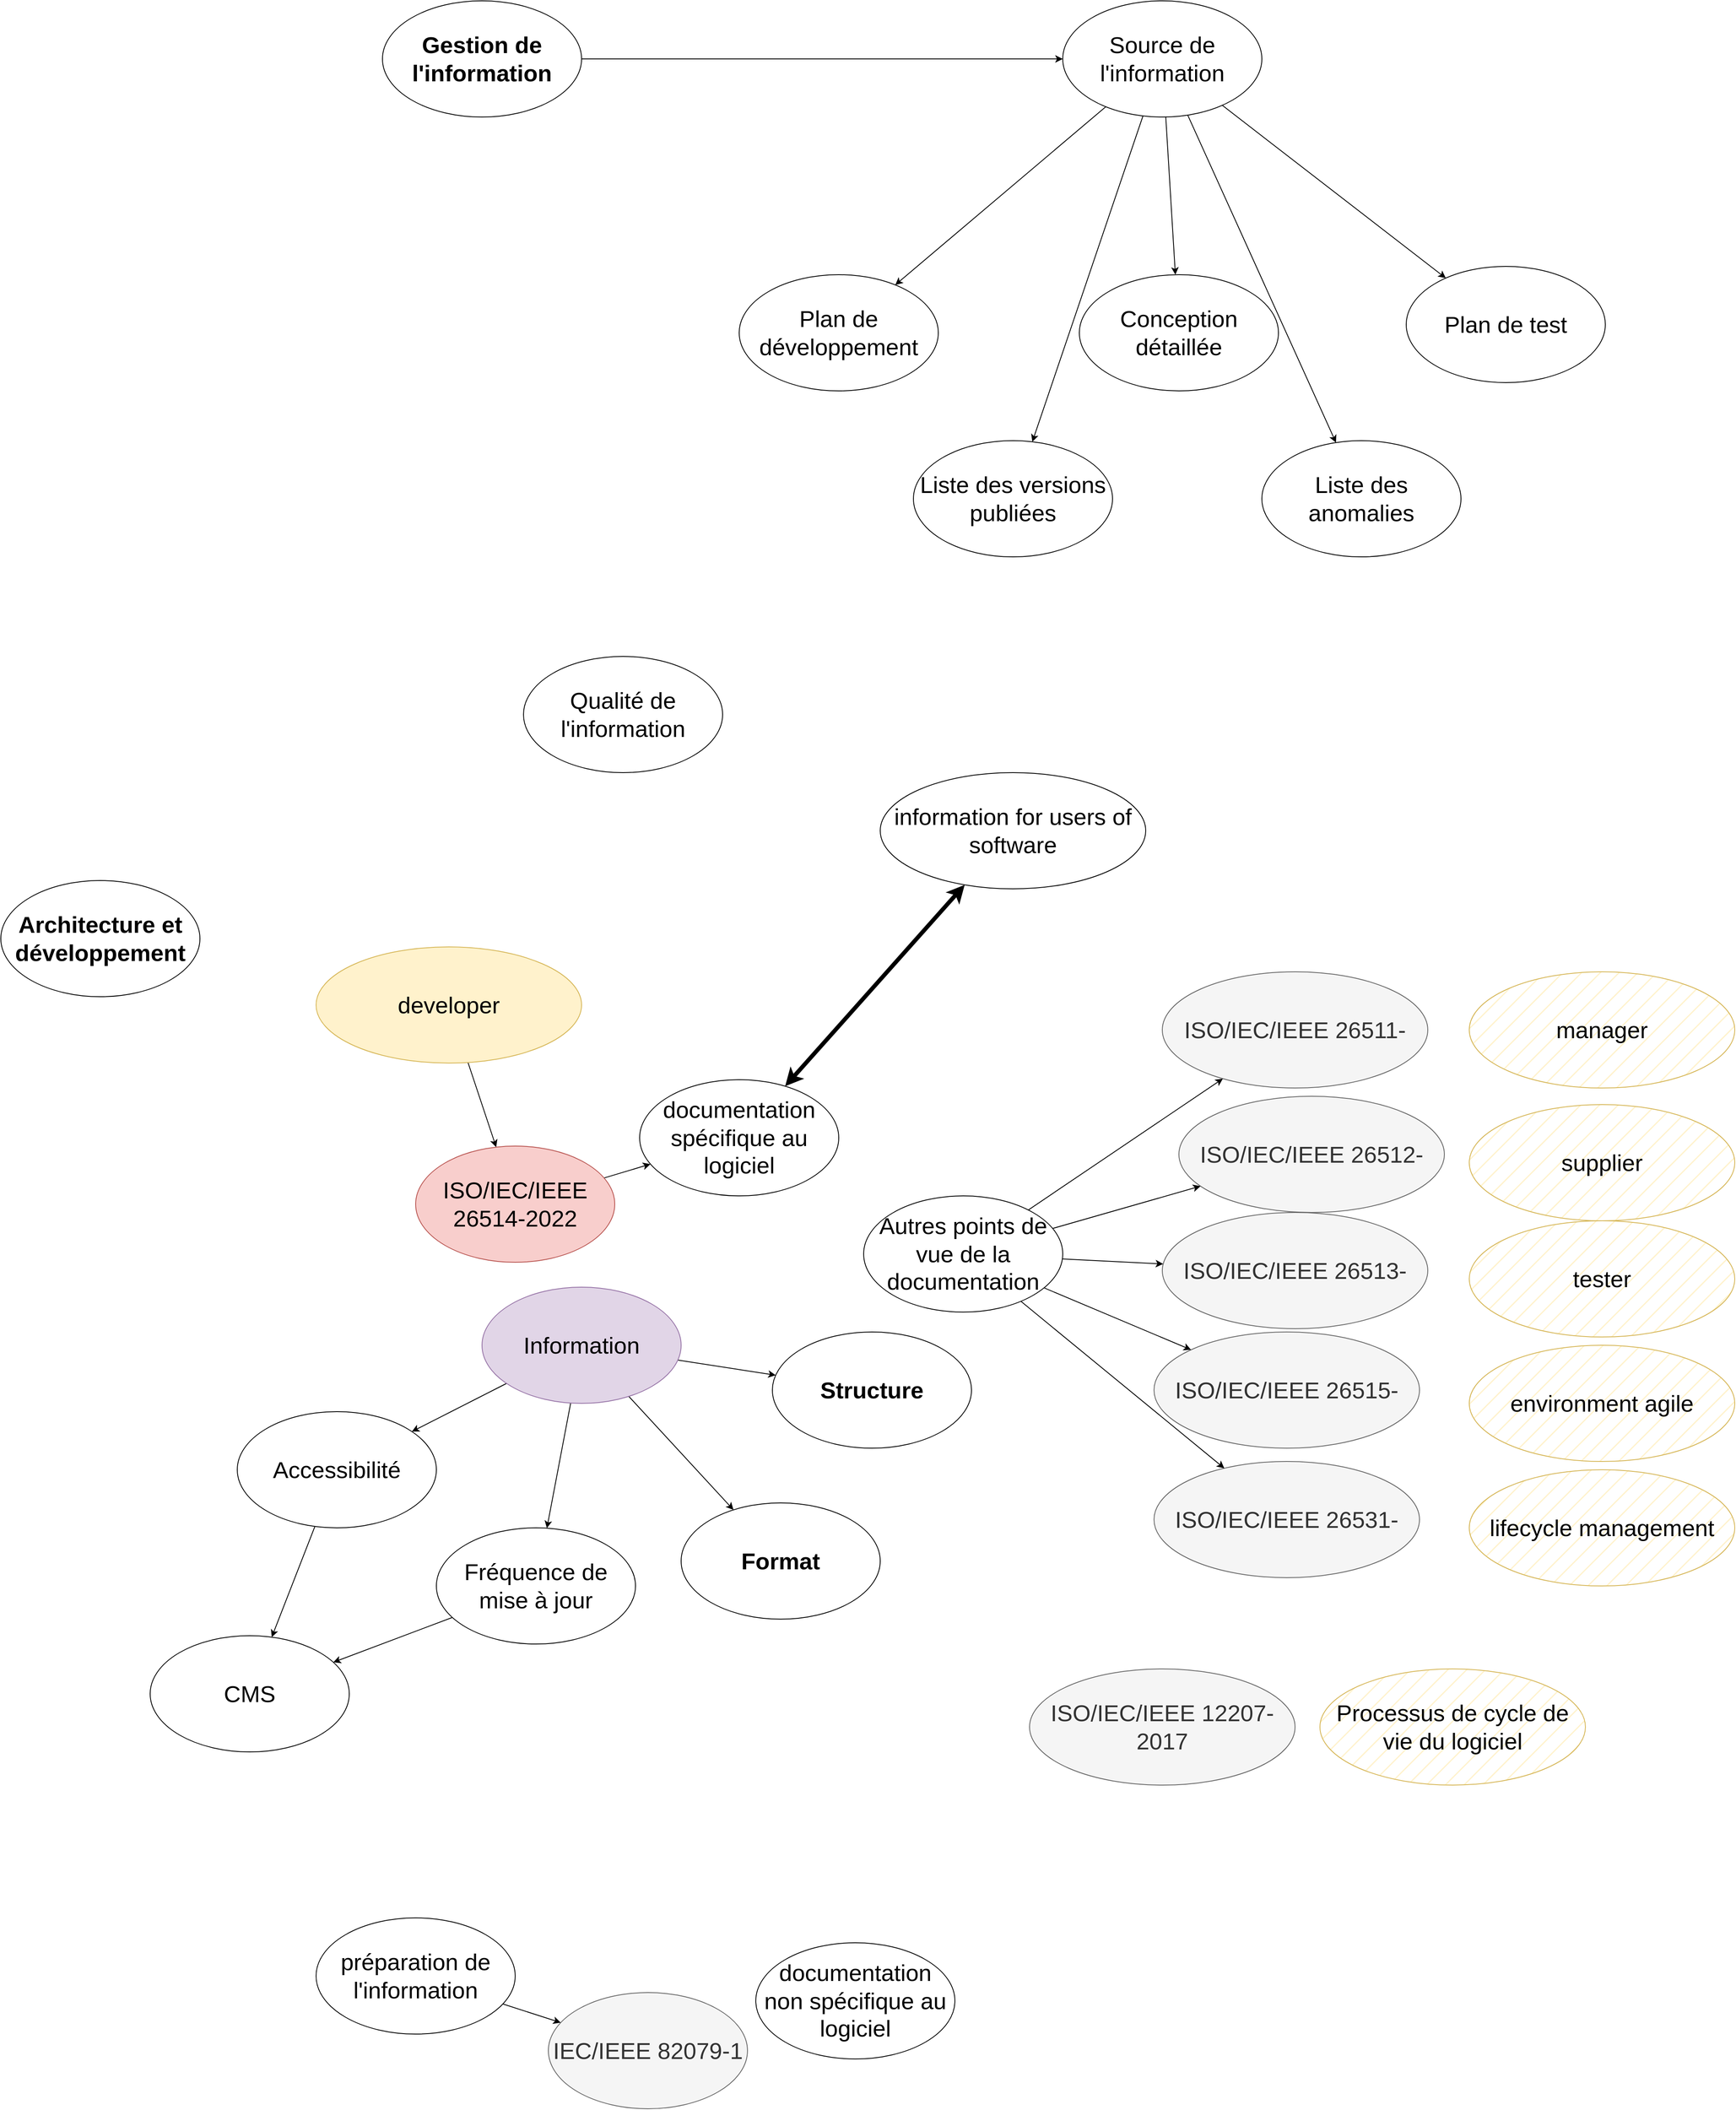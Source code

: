 <mxfile version="26.0.4">
  <diagram name="Page-1" id="BIDaeY3QTPUU3SY5W4b0">
    <mxGraphModel dx="3200" dy="4325" grid="1" gridSize="10" guides="1" tooltips="1" connect="1" arrows="1" fold="1" page="1" pageScale="1" pageWidth="1169" pageHeight="827" math="0" shadow="0">
      <root>
        <mxCell id="0" />
        <mxCell id="1" parent="0" />
        <mxCell id="pOz3Xbr77kyRt1sYzAAJ-1" value="Architecture et développement" style="ellipse;whiteSpace=wrap;html=1;strokeColor=default;align=center;verticalAlign=middle;fontFamily=Helvetica;fontSize=28;fontColor=default;fillColor=default;fontStyle=1" parent="1" vertex="1">
          <mxGeometry x="-60" y="-130" width="240" height="140" as="geometry" />
        </mxCell>
        <mxCell id="pOz3Xbr77kyRt1sYzAAJ-2" value="Qualité de l&#39;information" style="ellipse;whiteSpace=wrap;html=1;strokeColor=default;align=center;verticalAlign=middle;fontFamily=Helvetica;fontSize=28;fontColor=default;fillColor=default;" parent="1" vertex="1">
          <mxGeometry x="570" y="-400" width="240" height="140" as="geometry" />
        </mxCell>
        <mxCell id="3t2eln8wta4C8ZP0yIUS-1" value="Structure" style="ellipse;whiteSpace=wrap;html=1;fontSize=28;fontStyle=1" vertex="1" parent="1">
          <mxGeometry x="870" y="414" width="240" height="140" as="geometry" />
        </mxCell>
        <mxCell id="3t2eln8wta4C8ZP0yIUS-2" value="Format" style="ellipse;whiteSpace=wrap;html=1;strokeColor=default;align=center;verticalAlign=middle;fontFamily=Helvetica;fontSize=28;fontColor=default;fillColor=default;fontStyle=1" vertex="1" parent="1">
          <mxGeometry x="760" y="620" width="240" height="140" as="geometry" />
        </mxCell>
        <mxCell id="3t2eln8wta4C8ZP0yIUS-4" style="rounded=0;orthogonalLoop=1;jettySize=auto;html=1;" edge="1" parent="1" source="3t2eln8wta4C8ZP0yIUS-3" target="3t2eln8wta4C8ZP0yIUS-1">
          <mxGeometry relative="1" as="geometry" />
        </mxCell>
        <mxCell id="3t2eln8wta4C8ZP0yIUS-5" style="rounded=0;orthogonalLoop=1;jettySize=auto;html=1;" edge="1" parent="1" source="3t2eln8wta4C8ZP0yIUS-3" target="3t2eln8wta4C8ZP0yIUS-2">
          <mxGeometry relative="1" as="geometry" />
        </mxCell>
        <mxCell id="3t2eln8wta4C8ZP0yIUS-28" style="rounded=0;orthogonalLoop=1;jettySize=auto;html=1;" edge="1" parent="1" source="3t2eln8wta4C8ZP0yIUS-3" target="3t2eln8wta4C8ZP0yIUS-27">
          <mxGeometry relative="1" as="geometry" />
        </mxCell>
        <mxCell id="3t2eln8wta4C8ZP0yIUS-29" style="rounded=0;orthogonalLoop=1;jettySize=auto;html=1;" edge="1" parent="1" source="3t2eln8wta4C8ZP0yIUS-3" target="3t2eln8wta4C8ZP0yIUS-26">
          <mxGeometry relative="1" as="geometry" />
        </mxCell>
        <mxCell id="3t2eln8wta4C8ZP0yIUS-3" value="Information" style="ellipse;whiteSpace=wrap;html=1;strokeColor=#9673a6;align=center;verticalAlign=middle;fontFamily=Helvetica;fontSize=28;fillColor=#e1d5e7;" vertex="1" parent="1">
          <mxGeometry x="520" y="360" width="240" height="140" as="geometry" />
        </mxCell>
        <mxCell id="3t2eln8wta4C8ZP0yIUS-51" style="rounded=0;orthogonalLoop=1;jettySize=auto;html=1;exitX=1;exitY=0.5;exitDx=0;exitDy=0;" edge="1" parent="1" source="3t2eln8wta4C8ZP0yIUS-6" target="3t2eln8wta4C8ZP0yIUS-49">
          <mxGeometry relative="1" as="geometry" />
        </mxCell>
        <mxCell id="3t2eln8wta4C8ZP0yIUS-6" value="Gestion de l&#39;information" style="ellipse;whiteSpace=wrap;html=1;strokeColor=default;align=center;verticalAlign=middle;fontFamily=Helvetica;fontSize=28;fontColor=default;fillColor=default;fontStyle=1" vertex="1" parent="1">
          <mxGeometry x="400" y="-1190" width="240" height="140" as="geometry" />
        </mxCell>
        <mxCell id="3t2eln8wta4C8ZP0yIUS-7" value="IEC/IEEE 82079-1" style="ellipse;whiteSpace=wrap;html=1;strokeColor=#666666;align=center;verticalAlign=middle;fontFamily=Helvetica;fontSize=28;fontColor=#333333;fillColor=#f5f5f5;" vertex="1" parent="1">
          <mxGeometry x="600" y="1210" width="240" height="140" as="geometry" />
        </mxCell>
        <mxCell id="3t2eln8wta4C8ZP0yIUS-9" style="rounded=0;orthogonalLoop=1;jettySize=auto;html=1;" edge="1" parent="1" source="3t2eln8wta4C8ZP0yIUS-8" target="3t2eln8wta4C8ZP0yIUS-7">
          <mxGeometry relative="1" as="geometry" />
        </mxCell>
        <mxCell id="3t2eln8wta4C8ZP0yIUS-8" value="préparation de l&#39;information" style="ellipse;whiteSpace=wrap;html=1;strokeColor=default;align=center;verticalAlign=middle;fontFamily=Helvetica;fontSize=28;fontColor=default;fillColor=default;" vertex="1" parent="1">
          <mxGeometry x="320" y="1120" width="240" height="140" as="geometry" />
        </mxCell>
        <mxCell id="3t2eln8wta4C8ZP0yIUS-10" value="documentation non spécifique au logiciel" style="ellipse;whiteSpace=wrap;html=1;strokeColor=default;align=center;verticalAlign=middle;fontFamily=Helvetica;fontSize=28;fontColor=default;fillColor=default;" vertex="1" parent="1">
          <mxGeometry x="850" y="1150" width="240" height="140" as="geometry" />
        </mxCell>
        <mxCell id="3t2eln8wta4C8ZP0yIUS-13" style="rounded=0;orthogonalLoop=1;jettySize=auto;html=1;" edge="1" parent="1" source="3t2eln8wta4C8ZP0yIUS-11" target="3t2eln8wta4C8ZP0yIUS-12">
          <mxGeometry relative="1" as="geometry" />
        </mxCell>
        <mxCell id="3t2eln8wta4C8ZP0yIUS-11" value="ISO/IEC/IEEE 26514-2022" style="ellipse;whiteSpace=wrap;html=1;strokeColor=#b85450;align=center;verticalAlign=middle;fontFamily=Helvetica;fontSize=28;fillColor=#f8cecc;" vertex="1" parent="1">
          <mxGeometry x="440" y="190" width="240" height="140" as="geometry" />
        </mxCell>
        <mxCell id="3t2eln8wta4C8ZP0yIUS-12" value="documentation spécifique au logiciel" style="ellipse;whiteSpace=wrap;html=1;strokeColor=default;align=center;verticalAlign=middle;fontFamily=Helvetica;fontSize=28;fontColor=default;fillColor=default;" vertex="1" parent="1">
          <mxGeometry x="710" y="110" width="240" height="140" as="geometry" />
        </mxCell>
        <mxCell id="3t2eln8wta4C8ZP0yIUS-14" value="ISO/IEC/IEEE 26511-" style="ellipse;whiteSpace=wrap;html=1;strokeColor=#666666;align=center;verticalAlign=middle;fontFamily=Helvetica;fontSize=28;fontColor=#333333;fillColor=#f5f5f5;" vertex="1" parent="1">
          <mxGeometry x="1340" y="-20" width="320" height="140" as="geometry" />
        </mxCell>
        <mxCell id="3t2eln8wta4C8ZP0yIUS-15" value="ISO/IEC/IEEE 26512-" style="ellipse;whiteSpace=wrap;html=1;strokeColor=#666666;align=center;verticalAlign=middle;fontFamily=Helvetica;fontSize=28;fontColor=#333333;fillColor=#f5f5f5;" vertex="1" parent="1">
          <mxGeometry x="1360" y="130" width="320" height="140" as="geometry" />
        </mxCell>
        <mxCell id="3t2eln8wta4C8ZP0yIUS-16" value="ISO/IEC/IEEE 26513-" style="ellipse;whiteSpace=wrap;html=1;strokeColor=#666666;align=center;verticalAlign=middle;fontFamily=Helvetica;fontSize=28;fontColor=#333333;fillColor=#f5f5f5;" vertex="1" parent="1">
          <mxGeometry x="1340" y="270" width="320" height="140" as="geometry" />
        </mxCell>
        <mxCell id="3t2eln8wta4C8ZP0yIUS-17" value="ISO/IEC/IEEE 26515-" style="ellipse;whiteSpace=wrap;html=1;strokeColor=#666666;align=center;verticalAlign=middle;fontFamily=Helvetica;fontSize=28;fontColor=#333333;fillColor=#f5f5f5;" vertex="1" parent="1">
          <mxGeometry x="1330" y="414" width="320" height="140" as="geometry" />
        </mxCell>
        <mxCell id="3t2eln8wta4C8ZP0yIUS-18" value="ISO/IEC/IEEE 26531-" style="ellipse;whiteSpace=wrap;html=1;strokeColor=#666666;align=center;verticalAlign=middle;fontFamily=Helvetica;fontSize=28;fontColor=#333333;fillColor=#f5f5f5;" vertex="1" parent="1">
          <mxGeometry x="1330" y="570" width="320" height="140" as="geometry" />
        </mxCell>
        <mxCell id="3t2eln8wta4C8ZP0yIUS-20" style="rounded=0;orthogonalLoop=1;jettySize=auto;html=1;" edge="1" parent="1" source="3t2eln8wta4C8ZP0yIUS-19" target="3t2eln8wta4C8ZP0yIUS-14">
          <mxGeometry relative="1" as="geometry" />
        </mxCell>
        <mxCell id="3t2eln8wta4C8ZP0yIUS-21" style="rounded=0;orthogonalLoop=1;jettySize=auto;html=1;strokeColor=default;align=center;verticalAlign=middle;fontFamily=Helvetica;fontSize=11;fontColor=default;labelBackgroundColor=default;endArrow=classic;" edge="1" parent="1" source="3t2eln8wta4C8ZP0yIUS-19" target="3t2eln8wta4C8ZP0yIUS-15">
          <mxGeometry relative="1" as="geometry" />
        </mxCell>
        <mxCell id="3t2eln8wta4C8ZP0yIUS-22" style="rounded=0;orthogonalLoop=1;jettySize=auto;html=1;strokeColor=default;align=center;verticalAlign=middle;fontFamily=Helvetica;fontSize=11;fontColor=default;labelBackgroundColor=default;endArrow=classic;" edge="1" parent="1" source="3t2eln8wta4C8ZP0yIUS-19" target="3t2eln8wta4C8ZP0yIUS-16">
          <mxGeometry relative="1" as="geometry" />
        </mxCell>
        <mxCell id="3t2eln8wta4C8ZP0yIUS-23" style="rounded=0;orthogonalLoop=1;jettySize=auto;html=1;" edge="1" parent="1" source="3t2eln8wta4C8ZP0yIUS-19" target="3t2eln8wta4C8ZP0yIUS-17">
          <mxGeometry relative="1" as="geometry" />
        </mxCell>
        <mxCell id="3t2eln8wta4C8ZP0yIUS-24" style="rounded=0;orthogonalLoop=1;jettySize=auto;html=1;strokeColor=default;align=center;verticalAlign=middle;fontFamily=Helvetica;fontSize=11;fontColor=default;labelBackgroundColor=default;endArrow=classic;" edge="1" parent="1" source="3t2eln8wta4C8ZP0yIUS-19" target="3t2eln8wta4C8ZP0yIUS-18">
          <mxGeometry relative="1" as="geometry" />
        </mxCell>
        <mxCell id="3t2eln8wta4C8ZP0yIUS-19" value="Autres points de vue de la documentation" style="ellipse;whiteSpace=wrap;html=1;fontSize=28;" vertex="1" parent="1">
          <mxGeometry x="980" y="250" width="240" height="140" as="geometry" />
        </mxCell>
        <mxCell id="3t2eln8wta4C8ZP0yIUS-25" value="CMS" style="ellipse;whiteSpace=wrap;html=1;strokeColor=default;align=center;verticalAlign=middle;fontFamily=Helvetica;fontSize=28;fontColor=default;fillColor=default;" vertex="1" parent="1">
          <mxGeometry x="120" y="780" width="240" height="140" as="geometry" />
        </mxCell>
        <mxCell id="3t2eln8wta4C8ZP0yIUS-30" style="rounded=0;orthogonalLoop=1;jettySize=auto;html=1;" edge="1" parent="1" source="3t2eln8wta4C8ZP0yIUS-26" target="3t2eln8wta4C8ZP0yIUS-25">
          <mxGeometry relative="1" as="geometry" />
        </mxCell>
        <mxCell id="3t2eln8wta4C8ZP0yIUS-26" value="Fréquence de mise à jour" style="ellipse;whiteSpace=wrap;html=1;strokeColor=default;align=center;verticalAlign=middle;fontFamily=Helvetica;fontSize=28;fontColor=default;fillColor=default;" vertex="1" parent="1">
          <mxGeometry x="465" y="650" width="240" height="140" as="geometry" />
        </mxCell>
        <mxCell id="3t2eln8wta4C8ZP0yIUS-31" style="rounded=0;orthogonalLoop=1;jettySize=auto;html=1;" edge="1" parent="1" source="3t2eln8wta4C8ZP0yIUS-27" target="3t2eln8wta4C8ZP0yIUS-25">
          <mxGeometry relative="1" as="geometry" />
        </mxCell>
        <mxCell id="3t2eln8wta4C8ZP0yIUS-27" value="Accessibilité" style="ellipse;whiteSpace=wrap;html=1;strokeColor=default;align=center;verticalAlign=middle;fontFamily=Helvetica;fontSize=28;fontColor=default;fillColor=default;" vertex="1" parent="1">
          <mxGeometry x="225" y="510" width="240" height="140" as="geometry" />
        </mxCell>
        <mxCell id="3t2eln8wta4C8ZP0yIUS-32" value="manager" style="ellipse;whiteSpace=wrap;html=1;strokeColor=#d6b656;align=center;verticalAlign=middle;fontFamily=Helvetica;fontSize=28;fillColor=#fff2cc;fillStyle=hatch;" vertex="1" parent="1">
          <mxGeometry x="1710" y="-20" width="320" height="140" as="geometry" />
        </mxCell>
        <mxCell id="3t2eln8wta4C8ZP0yIUS-33" value="supplier" style="ellipse;whiteSpace=wrap;html=1;strokeColor=#d6b656;align=center;verticalAlign=middle;fontFamily=Helvetica;fontSize=28;fillColor=#fff2cc;fillStyle=hatch;" vertex="1" parent="1">
          <mxGeometry x="1710" y="140" width="320" height="140" as="geometry" />
        </mxCell>
        <mxCell id="3t2eln8wta4C8ZP0yIUS-34" value="tester" style="ellipse;whiteSpace=wrap;html=1;strokeColor=#d6b656;align=center;verticalAlign=middle;fontFamily=Helvetica;fontSize=28;fillColor=#fff2cc;fillStyle=hatch;" vertex="1" parent="1">
          <mxGeometry x="1710" y="280" width="320" height="140" as="geometry" />
        </mxCell>
        <mxCell id="3t2eln8wta4C8ZP0yIUS-50" style="rounded=0;orthogonalLoop=1;jettySize=auto;html=1;" edge="1" parent="1" source="3t2eln8wta4C8ZP0yIUS-35" target="3t2eln8wta4C8ZP0yIUS-11">
          <mxGeometry relative="1" as="geometry" />
        </mxCell>
        <mxCell id="3t2eln8wta4C8ZP0yIUS-35" value="developer" style="ellipse;whiteSpace=wrap;html=1;strokeColor=#d6b656;align=center;verticalAlign=middle;fontFamily=Helvetica;fontSize=28;fillColor=#fff2cc;" vertex="1" parent="1">
          <mxGeometry x="320" y="-50" width="320" height="140" as="geometry" />
        </mxCell>
        <mxCell id="3t2eln8wta4C8ZP0yIUS-38" style="rounded=0;orthogonalLoop=1;jettySize=auto;html=1;startArrow=classic;startFill=1;strokeWidth=5;" edge="1" parent="1" source="3t2eln8wta4C8ZP0yIUS-36" target="3t2eln8wta4C8ZP0yIUS-12">
          <mxGeometry relative="1" as="geometry">
            <mxPoint x="1081.658" y="-114.594" as="targetPoint" />
          </mxGeometry>
        </mxCell>
        <mxCell id="3t2eln8wta4C8ZP0yIUS-36" value="information for users of software" style="ellipse;whiteSpace=wrap;html=1;strokeColor=default;align=center;verticalAlign=middle;fontFamily=Helvetica;fontSize=28;fontColor=default;fillColor=default;" vertex="1" parent="1">
          <mxGeometry x="1000" y="-260" width="320" height="140" as="geometry" />
        </mxCell>
        <mxCell id="3t2eln8wta4C8ZP0yIUS-39" value="environment agile" style="ellipse;whiteSpace=wrap;html=1;strokeColor=#d6b656;align=center;verticalAlign=middle;fontFamily=Helvetica;fontSize=28;fillColor=#fff2cc;fillStyle=hatch;" vertex="1" parent="1">
          <mxGeometry x="1710" y="430" width="320" height="140" as="geometry" />
        </mxCell>
        <mxCell id="3t2eln8wta4C8ZP0yIUS-40" value="lifecycle management" style="ellipse;whiteSpace=wrap;html=1;strokeColor=#d6b656;align=center;verticalAlign=middle;fontFamily=Helvetica;fontSize=28;fillColor=#fff2cc;fillStyle=hatch;" vertex="1" parent="1">
          <mxGeometry x="1710" y="580" width="320" height="140" as="geometry" />
        </mxCell>
        <mxCell id="3t2eln8wta4C8ZP0yIUS-42" value="ISO/IEC/IEEE 12207-2017" style="ellipse;whiteSpace=wrap;html=1;strokeColor=#666666;align=center;verticalAlign=middle;fontFamily=Helvetica;fontSize=28;fontColor=#333333;fillColor=#f5f5f5;" vertex="1" parent="1">
          <mxGeometry x="1180" y="820" width="320" height="140" as="geometry" />
        </mxCell>
        <mxCell id="3t2eln8wta4C8ZP0yIUS-43" value="Processus de cycle de vie du logiciel" style="ellipse;whiteSpace=wrap;html=1;strokeColor=#d6b656;align=center;verticalAlign=middle;fontFamily=Helvetica;fontSize=28;fillColor=#fff2cc;fillStyle=hatch;" vertex="1" parent="1">
          <mxGeometry x="1530" y="820" width="320" height="140" as="geometry" />
        </mxCell>
        <mxCell id="3t2eln8wta4C8ZP0yIUS-44" value="Plan de développement" style="ellipse;whiteSpace=wrap;html=1;strokeColor=default;align=center;verticalAlign=middle;fontFamily=Helvetica;fontSize=28;fontColor=default;fillColor=default;" vertex="1" parent="1">
          <mxGeometry x="830" y="-860" width="240" height="140" as="geometry" />
        </mxCell>
        <mxCell id="3t2eln8wta4C8ZP0yIUS-45" value="Conception détaillée" style="ellipse;whiteSpace=wrap;html=1;strokeColor=default;align=center;verticalAlign=middle;fontFamily=Helvetica;fontSize=28;fontColor=default;fillColor=default;" vertex="1" parent="1">
          <mxGeometry x="1240" y="-860" width="240" height="140" as="geometry" />
        </mxCell>
        <mxCell id="3t2eln8wta4C8ZP0yIUS-46" value="Plan de test" style="ellipse;whiteSpace=wrap;html=1;strokeColor=default;align=center;verticalAlign=middle;fontFamily=Helvetica;fontSize=28;fontColor=default;fillColor=default;" vertex="1" parent="1">
          <mxGeometry x="1634" y="-870" width="240" height="140" as="geometry" />
        </mxCell>
        <mxCell id="3t2eln8wta4C8ZP0yIUS-47" value="Liste des versions publiées" style="ellipse;whiteSpace=wrap;html=1;strokeColor=default;align=center;verticalAlign=middle;fontFamily=Helvetica;fontSize=28;fontColor=default;fillColor=default;" vertex="1" parent="1">
          <mxGeometry x="1040" y="-660" width="240" height="140" as="geometry" />
        </mxCell>
        <mxCell id="3t2eln8wta4C8ZP0yIUS-48" value="Liste des anomalies" style="ellipse;whiteSpace=wrap;html=1;strokeColor=default;align=center;verticalAlign=middle;fontFamily=Helvetica;fontSize=28;fontColor=default;fillColor=default;" vertex="1" parent="1">
          <mxGeometry x="1460" y="-660" width="240" height="140" as="geometry" />
        </mxCell>
        <mxCell id="3t2eln8wta4C8ZP0yIUS-52" style="rounded=0;orthogonalLoop=1;jettySize=auto;html=1;" edge="1" parent="1" source="3t2eln8wta4C8ZP0yIUS-49" target="3t2eln8wta4C8ZP0yIUS-44">
          <mxGeometry relative="1" as="geometry" />
        </mxCell>
        <mxCell id="3t2eln8wta4C8ZP0yIUS-53" style="rounded=0;orthogonalLoop=1;jettySize=auto;html=1;" edge="1" parent="1" source="3t2eln8wta4C8ZP0yIUS-49" target="3t2eln8wta4C8ZP0yIUS-45">
          <mxGeometry relative="1" as="geometry" />
        </mxCell>
        <mxCell id="3t2eln8wta4C8ZP0yIUS-54" style="rounded=0;orthogonalLoop=1;jettySize=auto;html=1;" edge="1" parent="1" source="3t2eln8wta4C8ZP0yIUS-49" target="3t2eln8wta4C8ZP0yIUS-46">
          <mxGeometry relative="1" as="geometry" />
        </mxCell>
        <mxCell id="3t2eln8wta4C8ZP0yIUS-55" style="rounded=0;orthogonalLoop=1;jettySize=auto;html=1;" edge="1" parent="1" source="3t2eln8wta4C8ZP0yIUS-49" target="3t2eln8wta4C8ZP0yIUS-47">
          <mxGeometry relative="1" as="geometry" />
        </mxCell>
        <mxCell id="3t2eln8wta4C8ZP0yIUS-56" style="rounded=0;orthogonalLoop=1;jettySize=auto;html=1;" edge="1" parent="1" source="3t2eln8wta4C8ZP0yIUS-49" target="3t2eln8wta4C8ZP0yIUS-48">
          <mxGeometry relative="1" as="geometry" />
        </mxCell>
        <mxCell id="3t2eln8wta4C8ZP0yIUS-49" value="Source de l&#39;information" style="ellipse;whiteSpace=wrap;html=1;strokeColor=default;align=center;verticalAlign=middle;fontFamily=Helvetica;fontSize=28;fontColor=default;fillColor=default;" vertex="1" parent="1">
          <mxGeometry x="1220" y="-1190" width="240" height="140" as="geometry" />
        </mxCell>
      </root>
    </mxGraphModel>
  </diagram>
</mxfile>
